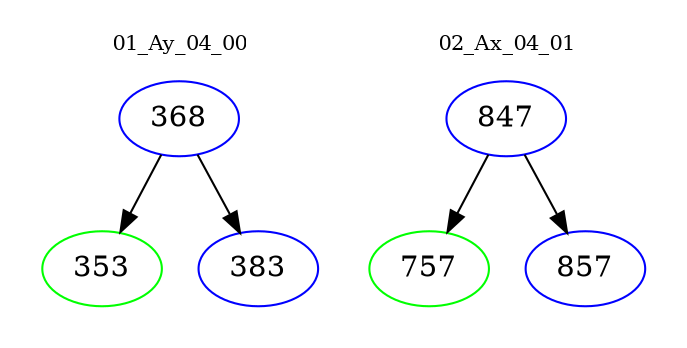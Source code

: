 digraph{
subgraph cluster_0 {
color = white
label = "01_Ay_04_00";
fontsize=10;
T0_368 [label="368", color="blue"]
T0_368 -> T0_353 [color="black"]
T0_353 [label="353", color="green"]
T0_368 -> T0_383 [color="black"]
T0_383 [label="383", color="blue"]
}
subgraph cluster_1 {
color = white
label = "02_Ax_04_01";
fontsize=10;
T1_847 [label="847", color="blue"]
T1_847 -> T1_757 [color="black"]
T1_757 [label="757", color="green"]
T1_847 -> T1_857 [color="black"]
T1_857 [label="857", color="blue"]
}
}
